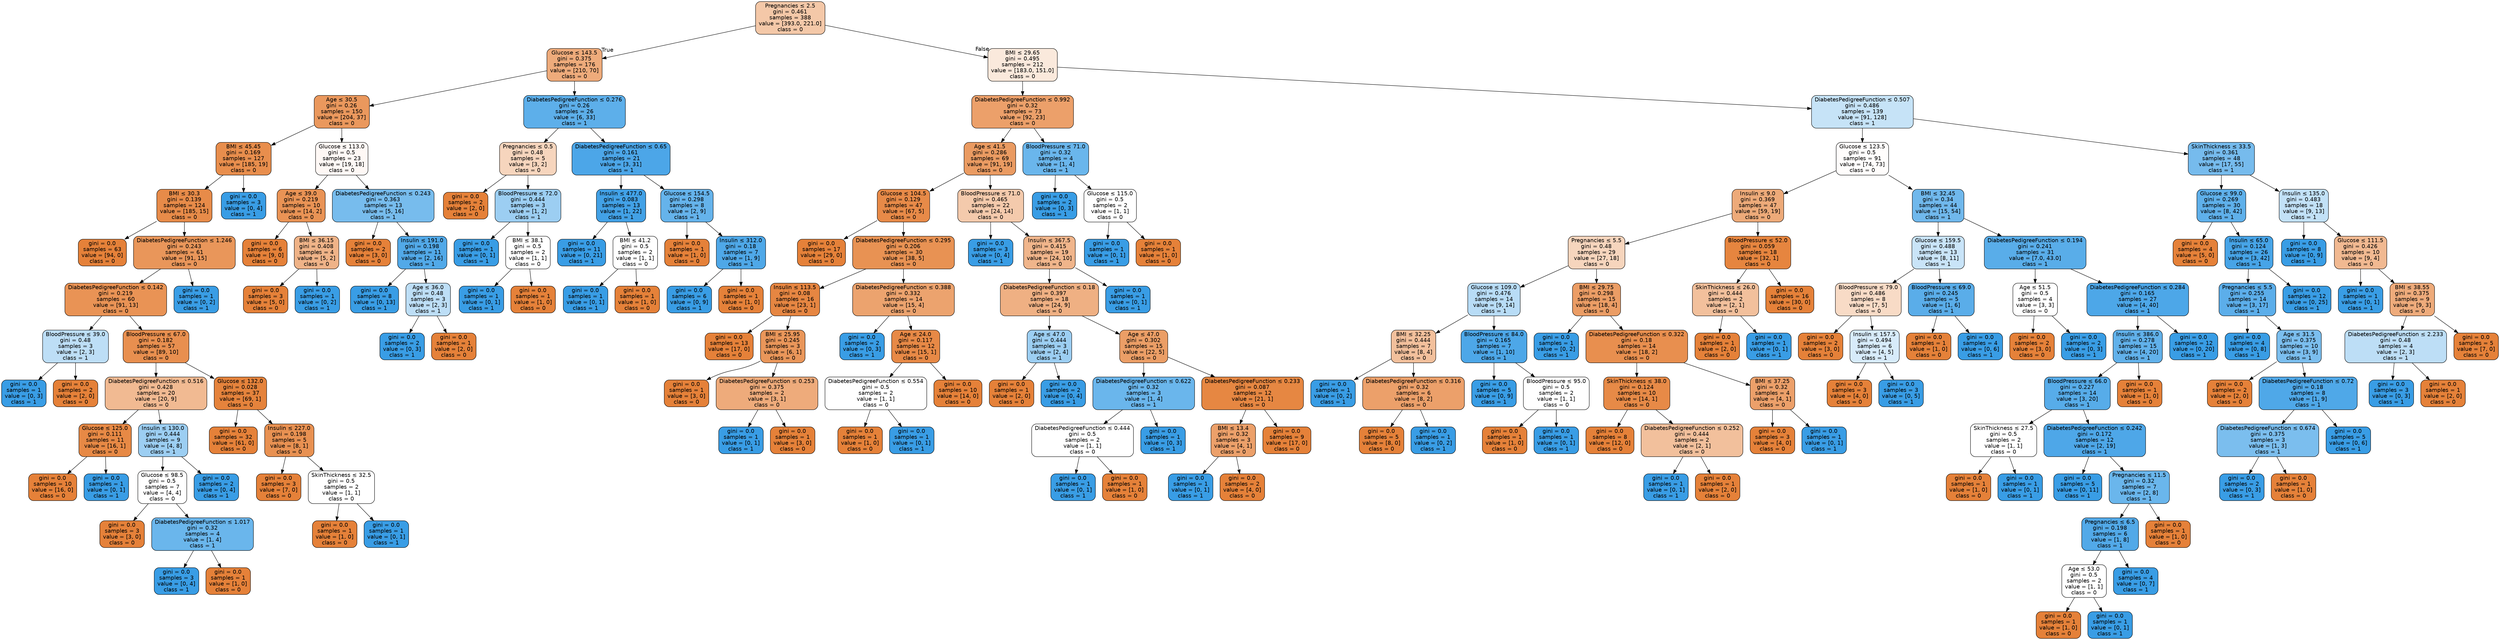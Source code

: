digraph Tree {
node [shape=box, style="filled, rounded", color="black", fontname="helvetica"] ;
edge [fontname="helvetica"] ;
0 [label=<Pregnancies &le; 2.5<br/>gini = 0.461<br/>samples = 388<br/>value = [393.0, 221.0]<br/>class = 0>, fillcolor="#f4c8a8"] ;
1 [label=<Glucose &le; 143.5<br/>gini = 0.375<br/>samples = 176<br/>value = [210, 70]<br/>class = 0>, fillcolor="#eeab7b"] ;
0 -> 1 [labeldistance=2.5, labelangle=45, headlabel="True"] ;
2 [label=<Age &le; 30.5<br/>gini = 0.26<br/>samples = 150<br/>value = [204, 37]<br/>class = 0>, fillcolor="#ea985d"] ;
1 -> 2 ;
3 [label=<BMI &le; 45.45<br/>gini = 0.169<br/>samples = 127<br/>value = [185, 19]<br/>class = 0>, fillcolor="#e88e4d"] ;
2 -> 3 ;
4 [label=<BMI &le; 30.3<br/>gini = 0.139<br/>samples = 124<br/>value = [185, 15]<br/>class = 0>, fillcolor="#e78b49"] ;
3 -> 4 ;
5 [label=<gini = 0.0<br/>samples = 63<br/>value = [94, 0]<br/>class = 0>, fillcolor="#e58139"] ;
4 -> 5 ;
6 [label=<DiabetesPedigreeFunction &le; 1.246<br/>gini = 0.243<br/>samples = 61<br/>value = [91, 15]<br/>class = 0>, fillcolor="#e9965a"] ;
4 -> 6 ;
7 [label=<DiabetesPedigreeFunction &le; 0.142<br/>gini = 0.219<br/>samples = 60<br/>value = [91, 13]<br/>class = 0>, fillcolor="#e99355"] ;
6 -> 7 ;
8 [label=<BloodPressure &le; 39.0<br/>gini = 0.48<br/>samples = 3<br/>value = [2, 3]<br/>class = 1>, fillcolor="#bddef6"] ;
7 -> 8 ;
9 [label=<gini = 0.0<br/>samples = 1<br/>value = [0, 3]<br/>class = 1>, fillcolor="#399de5"] ;
8 -> 9 ;
10 [label=<gini = 0.0<br/>samples = 2<br/>value = [2, 0]<br/>class = 0>, fillcolor="#e58139"] ;
8 -> 10 ;
11 [label=<BloodPressure &le; 67.0<br/>gini = 0.182<br/>samples = 57<br/>value = [89, 10]<br/>class = 0>, fillcolor="#e88f4f"] ;
7 -> 11 ;
12 [label=<DiabetesPedigreeFunction &le; 0.516<br/>gini = 0.428<br/>samples = 20<br/>value = [20, 9]<br/>class = 0>, fillcolor="#f1ba92"] ;
11 -> 12 ;
13 [label=<Glucose &le; 125.0<br/>gini = 0.111<br/>samples = 11<br/>value = [16, 1]<br/>class = 0>, fillcolor="#e78945"] ;
12 -> 13 ;
14 [label=<gini = 0.0<br/>samples = 10<br/>value = [16, 0]<br/>class = 0>, fillcolor="#e58139"] ;
13 -> 14 ;
15 [label=<gini = 0.0<br/>samples = 1<br/>value = [0, 1]<br/>class = 1>, fillcolor="#399de5"] ;
13 -> 15 ;
16 [label=<Insulin &le; 130.0<br/>gini = 0.444<br/>samples = 9<br/>value = [4, 8]<br/>class = 1>, fillcolor="#9ccef2"] ;
12 -> 16 ;
17 [label=<Glucose &le; 98.5<br/>gini = 0.5<br/>samples = 7<br/>value = [4, 4]<br/>class = 0>, fillcolor="#ffffff"] ;
16 -> 17 ;
18 [label=<gini = 0.0<br/>samples = 3<br/>value = [3, 0]<br/>class = 0>, fillcolor="#e58139"] ;
17 -> 18 ;
19 [label=<DiabetesPedigreeFunction &le; 1.017<br/>gini = 0.32<br/>samples = 4<br/>value = [1, 4]<br/>class = 1>, fillcolor="#6ab6ec"] ;
17 -> 19 ;
20 [label=<gini = 0.0<br/>samples = 3<br/>value = [0, 4]<br/>class = 1>, fillcolor="#399de5"] ;
19 -> 20 ;
21 [label=<gini = 0.0<br/>samples = 1<br/>value = [1, 0]<br/>class = 0>, fillcolor="#e58139"] ;
19 -> 21 ;
22 [label=<gini = 0.0<br/>samples = 2<br/>value = [0, 4]<br/>class = 1>, fillcolor="#399de5"] ;
16 -> 22 ;
23 [label=<Glucose &le; 132.0<br/>gini = 0.028<br/>samples = 37<br/>value = [69, 1]<br/>class = 0>, fillcolor="#e5833c"] ;
11 -> 23 ;
24 [label=<gini = 0.0<br/>samples = 32<br/>value = [61, 0]<br/>class = 0>, fillcolor="#e58139"] ;
23 -> 24 ;
25 [label=<Insulin &le; 227.0<br/>gini = 0.198<br/>samples = 5<br/>value = [8, 1]<br/>class = 0>, fillcolor="#e89152"] ;
23 -> 25 ;
26 [label=<gini = 0.0<br/>samples = 3<br/>value = [7, 0]<br/>class = 0>, fillcolor="#e58139"] ;
25 -> 26 ;
27 [label=<SkinThickness &le; 32.5<br/>gini = 0.5<br/>samples = 2<br/>value = [1, 1]<br/>class = 0>, fillcolor="#ffffff"] ;
25 -> 27 ;
28 [label=<gini = 0.0<br/>samples = 1<br/>value = [1, 0]<br/>class = 0>, fillcolor="#e58139"] ;
27 -> 28 ;
29 [label=<gini = 0.0<br/>samples = 1<br/>value = [0, 1]<br/>class = 1>, fillcolor="#399de5"] ;
27 -> 29 ;
30 [label=<gini = 0.0<br/>samples = 1<br/>value = [0, 2]<br/>class = 1>, fillcolor="#399de5"] ;
6 -> 30 ;
31 [label=<gini = 0.0<br/>samples = 3<br/>value = [0, 4]<br/>class = 1>, fillcolor="#399de5"] ;
3 -> 31 ;
32 [label=<Glucose &le; 113.0<br/>gini = 0.5<br/>samples = 23<br/>value = [19, 18]<br/>class = 0>, fillcolor="#fef8f5"] ;
2 -> 32 ;
33 [label=<Age &le; 39.0<br/>gini = 0.219<br/>samples = 10<br/>value = [14, 2]<br/>class = 0>, fillcolor="#e99355"] ;
32 -> 33 ;
34 [label=<gini = 0.0<br/>samples = 6<br/>value = [9, 0]<br/>class = 0>, fillcolor="#e58139"] ;
33 -> 34 ;
35 [label=<BMI &le; 36.15<br/>gini = 0.408<br/>samples = 4<br/>value = [5, 2]<br/>class = 0>, fillcolor="#efb388"] ;
33 -> 35 ;
36 [label=<gini = 0.0<br/>samples = 3<br/>value = [5, 0]<br/>class = 0>, fillcolor="#e58139"] ;
35 -> 36 ;
37 [label=<gini = 0.0<br/>samples = 1<br/>value = [0, 2]<br/>class = 1>, fillcolor="#399de5"] ;
35 -> 37 ;
38 [label=<DiabetesPedigreeFunction &le; 0.243<br/>gini = 0.363<br/>samples = 13<br/>value = [5, 16]<br/>class = 1>, fillcolor="#77bced"] ;
32 -> 38 ;
39 [label=<gini = 0.0<br/>samples = 2<br/>value = [3, 0]<br/>class = 0>, fillcolor="#e58139"] ;
38 -> 39 ;
40 [label=<Insulin &le; 191.0<br/>gini = 0.198<br/>samples = 11<br/>value = [2, 16]<br/>class = 1>, fillcolor="#52a9e8"] ;
38 -> 40 ;
41 [label=<gini = 0.0<br/>samples = 8<br/>value = [0, 13]<br/>class = 1>, fillcolor="#399de5"] ;
40 -> 41 ;
42 [label=<Age &le; 36.0<br/>gini = 0.48<br/>samples = 3<br/>value = [2, 3]<br/>class = 1>, fillcolor="#bddef6"] ;
40 -> 42 ;
43 [label=<gini = 0.0<br/>samples = 2<br/>value = [0, 3]<br/>class = 1>, fillcolor="#399de5"] ;
42 -> 43 ;
44 [label=<gini = 0.0<br/>samples = 1<br/>value = [2, 0]<br/>class = 0>, fillcolor="#e58139"] ;
42 -> 44 ;
45 [label=<DiabetesPedigreeFunction &le; 0.276<br/>gini = 0.26<br/>samples = 26<br/>value = [6, 33]<br/>class = 1>, fillcolor="#5dafea"] ;
1 -> 45 ;
46 [label=<Pregnancies &le; 0.5<br/>gini = 0.48<br/>samples = 5<br/>value = [3, 2]<br/>class = 0>, fillcolor="#f6d5bd"] ;
45 -> 46 ;
47 [label=<gini = 0.0<br/>samples = 2<br/>value = [2, 0]<br/>class = 0>, fillcolor="#e58139"] ;
46 -> 47 ;
48 [label=<BloodPressure &le; 72.0<br/>gini = 0.444<br/>samples = 3<br/>value = [1, 2]<br/>class = 1>, fillcolor="#9ccef2"] ;
46 -> 48 ;
49 [label=<gini = 0.0<br/>samples = 1<br/>value = [0, 1]<br/>class = 1>, fillcolor="#399de5"] ;
48 -> 49 ;
50 [label=<BMI &le; 38.1<br/>gini = 0.5<br/>samples = 2<br/>value = [1, 1]<br/>class = 0>, fillcolor="#ffffff"] ;
48 -> 50 ;
51 [label=<gini = 0.0<br/>samples = 1<br/>value = [0, 1]<br/>class = 1>, fillcolor="#399de5"] ;
50 -> 51 ;
52 [label=<gini = 0.0<br/>samples = 1<br/>value = [1, 0]<br/>class = 0>, fillcolor="#e58139"] ;
50 -> 52 ;
53 [label=<DiabetesPedigreeFunction &le; 0.65<br/>gini = 0.161<br/>samples = 21<br/>value = [3, 31]<br/>class = 1>, fillcolor="#4ca6e8"] ;
45 -> 53 ;
54 [label=<Insulin &le; 477.0<br/>gini = 0.083<br/>samples = 13<br/>value = [1, 22]<br/>class = 1>, fillcolor="#42a1e6"] ;
53 -> 54 ;
55 [label=<gini = 0.0<br/>samples = 11<br/>value = [0, 21]<br/>class = 1>, fillcolor="#399de5"] ;
54 -> 55 ;
56 [label=<BMI &le; 41.2<br/>gini = 0.5<br/>samples = 2<br/>value = [1, 1]<br/>class = 0>, fillcolor="#ffffff"] ;
54 -> 56 ;
57 [label=<gini = 0.0<br/>samples = 1<br/>value = [0, 1]<br/>class = 1>, fillcolor="#399de5"] ;
56 -> 57 ;
58 [label=<gini = 0.0<br/>samples = 1<br/>value = [1, 0]<br/>class = 0>, fillcolor="#e58139"] ;
56 -> 58 ;
59 [label=<Glucose &le; 154.5<br/>gini = 0.298<br/>samples = 8<br/>value = [2, 9]<br/>class = 1>, fillcolor="#65b3eb"] ;
53 -> 59 ;
60 [label=<gini = 0.0<br/>samples = 1<br/>value = [1, 0]<br/>class = 0>, fillcolor="#e58139"] ;
59 -> 60 ;
61 [label=<Insulin &le; 312.0<br/>gini = 0.18<br/>samples = 7<br/>value = [1, 9]<br/>class = 1>, fillcolor="#4fa8e8"] ;
59 -> 61 ;
62 [label=<gini = 0.0<br/>samples = 6<br/>value = [0, 9]<br/>class = 1>, fillcolor="#399de5"] ;
61 -> 62 ;
63 [label=<gini = 0.0<br/>samples = 1<br/>value = [1, 0]<br/>class = 0>, fillcolor="#e58139"] ;
61 -> 63 ;
64 [label=<BMI &le; 29.65<br/>gini = 0.495<br/>samples = 212<br/>value = [183.0, 151.0]<br/>class = 0>, fillcolor="#fae9dc"] ;
0 -> 64 [labeldistance=2.5, labelangle=-45, headlabel="False"] ;
65 [label=<DiabetesPedigreeFunction &le; 0.992<br/>gini = 0.32<br/>samples = 73<br/>value = [92, 23]<br/>class = 0>, fillcolor="#eca06a"] ;
64 -> 65 ;
66 [label=<Age &le; 41.5<br/>gini = 0.286<br/>samples = 69<br/>value = [91, 19]<br/>class = 0>, fillcolor="#ea9b62"] ;
65 -> 66 ;
67 [label=<Glucose &le; 104.5<br/>gini = 0.129<br/>samples = 47<br/>value = [67, 5]<br/>class = 0>, fillcolor="#e78a48"] ;
66 -> 67 ;
68 [label=<gini = 0.0<br/>samples = 17<br/>value = [29, 0]<br/>class = 0>, fillcolor="#e58139"] ;
67 -> 68 ;
69 [label=<DiabetesPedigreeFunction &le; 0.295<br/>gini = 0.206<br/>samples = 30<br/>value = [38, 5]<br/>class = 0>, fillcolor="#e89253"] ;
67 -> 69 ;
70 [label=<Insulin &le; 113.5<br/>gini = 0.08<br/>samples = 16<br/>value = [23, 1]<br/>class = 0>, fillcolor="#e68642"] ;
69 -> 70 ;
71 [label=<gini = 0.0<br/>samples = 13<br/>value = [17, 0]<br/>class = 0>, fillcolor="#e58139"] ;
70 -> 71 ;
72 [label=<BMI &le; 25.95<br/>gini = 0.245<br/>samples = 3<br/>value = [6, 1]<br/>class = 0>, fillcolor="#e9965a"] ;
70 -> 72 ;
73 [label=<gini = 0.0<br/>samples = 1<br/>value = [3, 0]<br/>class = 0>, fillcolor="#e58139"] ;
72 -> 73 ;
74 [label=<DiabetesPedigreeFunction &le; 0.253<br/>gini = 0.375<br/>samples = 2<br/>value = [3, 1]<br/>class = 0>, fillcolor="#eeab7b"] ;
72 -> 74 ;
75 [label=<gini = 0.0<br/>samples = 1<br/>value = [0, 1]<br/>class = 1>, fillcolor="#399de5"] ;
74 -> 75 ;
76 [label=<gini = 0.0<br/>samples = 1<br/>value = [3, 0]<br/>class = 0>, fillcolor="#e58139"] ;
74 -> 76 ;
77 [label=<DiabetesPedigreeFunction &le; 0.388<br/>gini = 0.332<br/>samples = 14<br/>value = [15, 4]<br/>class = 0>, fillcolor="#eca36e"] ;
69 -> 77 ;
78 [label=<gini = 0.0<br/>samples = 2<br/>value = [0, 3]<br/>class = 1>, fillcolor="#399de5"] ;
77 -> 78 ;
79 [label=<Age &le; 24.0<br/>gini = 0.117<br/>samples = 12<br/>value = [15, 1]<br/>class = 0>, fillcolor="#e78946"] ;
77 -> 79 ;
80 [label=<DiabetesPedigreeFunction &le; 0.554<br/>gini = 0.5<br/>samples = 2<br/>value = [1, 1]<br/>class = 0>, fillcolor="#ffffff"] ;
79 -> 80 ;
81 [label=<gini = 0.0<br/>samples = 1<br/>value = [1, 0]<br/>class = 0>, fillcolor="#e58139"] ;
80 -> 81 ;
82 [label=<gini = 0.0<br/>samples = 1<br/>value = [0, 1]<br/>class = 1>, fillcolor="#399de5"] ;
80 -> 82 ;
83 [label=<gini = 0.0<br/>samples = 10<br/>value = [14, 0]<br/>class = 0>, fillcolor="#e58139"] ;
79 -> 83 ;
84 [label=<BloodPressure &le; 71.0<br/>gini = 0.465<br/>samples = 22<br/>value = [24, 14]<br/>class = 0>, fillcolor="#f4caac"] ;
66 -> 84 ;
85 [label=<gini = 0.0<br/>samples = 3<br/>value = [0, 4]<br/>class = 1>, fillcolor="#399de5"] ;
84 -> 85 ;
86 [label=<Insulin &le; 367.5<br/>gini = 0.415<br/>samples = 19<br/>value = [24, 10]<br/>class = 0>, fillcolor="#f0b58b"] ;
84 -> 86 ;
87 [label=<DiabetesPedigreeFunction &le; 0.18<br/>gini = 0.397<br/>samples = 18<br/>value = [24, 9]<br/>class = 0>, fillcolor="#efb083"] ;
86 -> 87 ;
88 [label=<Age &le; 47.0<br/>gini = 0.444<br/>samples = 3<br/>value = [2, 4]<br/>class = 1>, fillcolor="#9ccef2"] ;
87 -> 88 ;
89 [label=<gini = 0.0<br/>samples = 1<br/>value = [2, 0]<br/>class = 0>, fillcolor="#e58139"] ;
88 -> 89 ;
90 [label=<gini = 0.0<br/>samples = 2<br/>value = [0, 4]<br/>class = 1>, fillcolor="#399de5"] ;
88 -> 90 ;
91 [label=<Age &le; 47.0<br/>gini = 0.302<br/>samples = 15<br/>value = [22, 5]<br/>class = 0>, fillcolor="#eb9e66"] ;
87 -> 91 ;
92 [label=<DiabetesPedigreeFunction &le; 0.622<br/>gini = 0.32<br/>samples = 3<br/>value = [1, 4]<br/>class = 1>, fillcolor="#6ab6ec"] ;
91 -> 92 ;
93 [label=<DiabetesPedigreeFunction &le; 0.444<br/>gini = 0.5<br/>samples = 2<br/>value = [1, 1]<br/>class = 0>, fillcolor="#ffffff"] ;
92 -> 93 ;
94 [label=<gini = 0.0<br/>samples = 1<br/>value = [0, 1]<br/>class = 1>, fillcolor="#399de5"] ;
93 -> 94 ;
95 [label=<gini = 0.0<br/>samples = 1<br/>value = [1, 0]<br/>class = 0>, fillcolor="#e58139"] ;
93 -> 95 ;
96 [label=<gini = 0.0<br/>samples = 1<br/>value = [0, 3]<br/>class = 1>, fillcolor="#399de5"] ;
92 -> 96 ;
97 [label=<DiabetesPedigreeFunction &le; 0.233<br/>gini = 0.087<br/>samples = 12<br/>value = [21, 1]<br/>class = 0>, fillcolor="#e68742"] ;
91 -> 97 ;
98 [label=<BMI &le; 13.4<br/>gini = 0.32<br/>samples = 3<br/>value = [4, 1]<br/>class = 0>, fillcolor="#eca06a"] ;
97 -> 98 ;
99 [label=<gini = 0.0<br/>samples = 1<br/>value = [0, 1]<br/>class = 1>, fillcolor="#399de5"] ;
98 -> 99 ;
100 [label=<gini = 0.0<br/>samples = 2<br/>value = [4, 0]<br/>class = 0>, fillcolor="#e58139"] ;
98 -> 100 ;
101 [label=<gini = 0.0<br/>samples = 9<br/>value = [17, 0]<br/>class = 0>, fillcolor="#e58139"] ;
97 -> 101 ;
102 [label=<gini = 0.0<br/>samples = 1<br/>value = [0, 1]<br/>class = 1>, fillcolor="#399de5"] ;
86 -> 102 ;
103 [label=<BloodPressure &le; 71.0<br/>gini = 0.32<br/>samples = 4<br/>value = [1, 4]<br/>class = 1>, fillcolor="#6ab6ec"] ;
65 -> 103 ;
104 [label=<gini = 0.0<br/>samples = 2<br/>value = [0, 3]<br/>class = 1>, fillcolor="#399de5"] ;
103 -> 104 ;
105 [label=<Glucose &le; 115.0<br/>gini = 0.5<br/>samples = 2<br/>value = [1, 1]<br/>class = 0>, fillcolor="#ffffff"] ;
103 -> 105 ;
106 [label=<gini = 0.0<br/>samples = 1<br/>value = [0, 1]<br/>class = 1>, fillcolor="#399de5"] ;
105 -> 106 ;
107 [label=<gini = 0.0<br/>samples = 1<br/>value = [1, 0]<br/>class = 0>, fillcolor="#e58139"] ;
105 -> 107 ;
108 [label=<DiabetesPedigreeFunction &le; 0.507<br/>gini = 0.486<br/>samples = 139<br/>value = [91, 128]<br/>class = 1>, fillcolor="#c6e3f7"] ;
64 -> 108 ;
109 [label=<Glucose &le; 123.5<br/>gini = 0.5<br/>samples = 91<br/>value = [74, 73]<br/>class = 0>, fillcolor="#fffdfc"] ;
108 -> 109 ;
110 [label=<Insulin &le; 9.0<br/>gini = 0.369<br/>samples = 47<br/>value = [59, 19]<br/>class = 0>, fillcolor="#edaa79"] ;
109 -> 110 ;
111 [label=<Pregnancies &le; 5.5<br/>gini = 0.48<br/>samples = 29<br/>value = [27, 18]<br/>class = 0>, fillcolor="#f6d5bd"] ;
110 -> 111 ;
112 [label=<Glucose &le; 109.0<br/>gini = 0.476<br/>samples = 14<br/>value = [9, 14]<br/>class = 1>, fillcolor="#b8dcf6"] ;
111 -> 112 ;
113 [label=<BMI &le; 32.25<br/>gini = 0.444<br/>samples = 7<br/>value = [8, 4]<br/>class = 0>, fillcolor="#f2c09c"] ;
112 -> 113 ;
114 [label=<gini = 0.0<br/>samples = 1<br/>value = [0, 2]<br/>class = 1>, fillcolor="#399de5"] ;
113 -> 114 ;
115 [label=<DiabetesPedigreeFunction &le; 0.316<br/>gini = 0.32<br/>samples = 6<br/>value = [8, 2]<br/>class = 0>, fillcolor="#eca06a"] ;
113 -> 115 ;
116 [label=<gini = 0.0<br/>samples = 5<br/>value = [8, 0]<br/>class = 0>, fillcolor="#e58139"] ;
115 -> 116 ;
117 [label=<gini = 0.0<br/>samples = 1<br/>value = [0, 2]<br/>class = 1>, fillcolor="#399de5"] ;
115 -> 117 ;
118 [label=<BloodPressure &le; 84.0<br/>gini = 0.165<br/>samples = 7<br/>value = [1, 10]<br/>class = 1>, fillcolor="#4da7e8"] ;
112 -> 118 ;
119 [label=<gini = 0.0<br/>samples = 5<br/>value = [0, 9]<br/>class = 1>, fillcolor="#399de5"] ;
118 -> 119 ;
120 [label=<BloodPressure &le; 95.0<br/>gini = 0.5<br/>samples = 2<br/>value = [1, 1]<br/>class = 0>, fillcolor="#ffffff"] ;
118 -> 120 ;
121 [label=<gini = 0.0<br/>samples = 1<br/>value = [1, 0]<br/>class = 0>, fillcolor="#e58139"] ;
120 -> 121 ;
122 [label=<gini = 0.0<br/>samples = 1<br/>value = [0, 1]<br/>class = 1>, fillcolor="#399de5"] ;
120 -> 122 ;
123 [label=<BMI &le; 29.75<br/>gini = 0.298<br/>samples = 15<br/>value = [18, 4]<br/>class = 0>, fillcolor="#eb9d65"] ;
111 -> 123 ;
124 [label=<gini = 0.0<br/>samples = 1<br/>value = [0, 2]<br/>class = 1>, fillcolor="#399de5"] ;
123 -> 124 ;
125 [label=<DiabetesPedigreeFunction &le; 0.322<br/>gini = 0.18<br/>samples = 14<br/>value = [18, 2]<br/>class = 0>, fillcolor="#e88f4f"] ;
123 -> 125 ;
126 [label=<SkinThickness &le; 38.0<br/>gini = 0.124<br/>samples = 10<br/>value = [14, 1]<br/>class = 0>, fillcolor="#e78a47"] ;
125 -> 126 ;
127 [label=<gini = 0.0<br/>samples = 8<br/>value = [12, 0]<br/>class = 0>, fillcolor="#e58139"] ;
126 -> 127 ;
128 [label=<DiabetesPedigreeFunction &le; 0.252<br/>gini = 0.444<br/>samples = 2<br/>value = [2, 1]<br/>class = 0>, fillcolor="#f2c09c"] ;
126 -> 128 ;
129 [label=<gini = 0.0<br/>samples = 1<br/>value = [0, 1]<br/>class = 1>, fillcolor="#399de5"] ;
128 -> 129 ;
130 [label=<gini = 0.0<br/>samples = 1<br/>value = [2, 0]<br/>class = 0>, fillcolor="#e58139"] ;
128 -> 130 ;
131 [label=<BMI &le; 37.25<br/>gini = 0.32<br/>samples = 4<br/>value = [4, 1]<br/>class = 0>, fillcolor="#eca06a"] ;
125 -> 131 ;
132 [label=<gini = 0.0<br/>samples = 3<br/>value = [4, 0]<br/>class = 0>, fillcolor="#e58139"] ;
131 -> 132 ;
133 [label=<gini = 0.0<br/>samples = 1<br/>value = [0, 1]<br/>class = 1>, fillcolor="#399de5"] ;
131 -> 133 ;
134 [label=<BloodPressure &le; 52.0<br/>gini = 0.059<br/>samples = 18<br/>value = [32, 1]<br/>class = 0>, fillcolor="#e6853f"] ;
110 -> 134 ;
135 [label=<SkinThickness &le; 26.0<br/>gini = 0.444<br/>samples = 2<br/>value = [2, 1]<br/>class = 0>, fillcolor="#f2c09c"] ;
134 -> 135 ;
136 [label=<gini = 0.0<br/>samples = 1<br/>value = [2, 0]<br/>class = 0>, fillcolor="#e58139"] ;
135 -> 136 ;
137 [label=<gini = 0.0<br/>samples = 1<br/>value = [0, 1]<br/>class = 1>, fillcolor="#399de5"] ;
135 -> 137 ;
138 [label=<gini = 0.0<br/>samples = 16<br/>value = [30, 0]<br/>class = 0>, fillcolor="#e58139"] ;
134 -> 138 ;
139 [label=<BMI &le; 32.45<br/>gini = 0.34<br/>samples = 44<br/>value = [15, 54]<br/>class = 1>, fillcolor="#70b8ec"] ;
109 -> 139 ;
140 [label=<Glucose &le; 159.5<br/>gini = 0.488<br/>samples = 13<br/>value = [8, 11]<br/>class = 1>, fillcolor="#c9e4f8"] ;
139 -> 140 ;
141 [label=<BloodPressure &le; 79.0<br/>gini = 0.486<br/>samples = 8<br/>value = [7, 5]<br/>class = 0>, fillcolor="#f8dbc6"] ;
140 -> 141 ;
142 [label=<gini = 0.0<br/>samples = 2<br/>value = [3, 0]<br/>class = 0>, fillcolor="#e58139"] ;
141 -> 142 ;
143 [label=<Insulin &le; 157.5<br/>gini = 0.494<br/>samples = 6<br/>value = [4, 5]<br/>class = 1>, fillcolor="#d7ebfa"] ;
141 -> 143 ;
144 [label=<gini = 0.0<br/>samples = 3<br/>value = [4, 0]<br/>class = 0>, fillcolor="#e58139"] ;
143 -> 144 ;
145 [label=<gini = 0.0<br/>samples = 3<br/>value = [0, 5]<br/>class = 1>, fillcolor="#399de5"] ;
143 -> 145 ;
146 [label=<BloodPressure &le; 69.0<br/>gini = 0.245<br/>samples = 5<br/>value = [1, 6]<br/>class = 1>, fillcolor="#5aade9"] ;
140 -> 146 ;
147 [label=<gini = 0.0<br/>samples = 1<br/>value = [1, 0]<br/>class = 0>, fillcolor="#e58139"] ;
146 -> 147 ;
148 [label=<gini = 0.0<br/>samples = 4<br/>value = [0, 6]<br/>class = 1>, fillcolor="#399de5"] ;
146 -> 148 ;
149 [label=<DiabetesPedigreeFunction &le; 0.194<br/>gini = 0.241<br/>samples = 31<br/>value = [7.0, 43.0]<br/>class = 1>, fillcolor="#59ade9"] ;
139 -> 149 ;
150 [label=<Age &le; 51.5<br/>gini = 0.5<br/>samples = 4<br/>value = [3, 3]<br/>class = 0>, fillcolor="#ffffff"] ;
149 -> 150 ;
151 [label=<gini = 0.0<br/>samples = 2<br/>value = [3, 0]<br/>class = 0>, fillcolor="#e58139"] ;
150 -> 151 ;
152 [label=<gini = 0.0<br/>samples = 2<br/>value = [0, 3]<br/>class = 1>, fillcolor="#399de5"] ;
150 -> 152 ;
153 [label=<DiabetesPedigreeFunction &le; 0.284<br/>gini = 0.165<br/>samples = 27<br/>value = [4, 40]<br/>class = 1>, fillcolor="#4da7e8"] ;
149 -> 153 ;
154 [label=<Insulin &le; 386.0<br/>gini = 0.278<br/>samples = 15<br/>value = [4, 20]<br/>class = 1>, fillcolor="#61b1ea"] ;
153 -> 154 ;
155 [label=<BloodPressure &le; 66.0<br/>gini = 0.227<br/>samples = 14<br/>value = [3, 20]<br/>class = 1>, fillcolor="#57ace9"] ;
154 -> 155 ;
156 [label=<SkinThickness &le; 27.5<br/>gini = 0.5<br/>samples = 2<br/>value = [1, 1]<br/>class = 0>, fillcolor="#ffffff"] ;
155 -> 156 ;
157 [label=<gini = 0.0<br/>samples = 1<br/>value = [1, 0]<br/>class = 0>, fillcolor="#e58139"] ;
156 -> 157 ;
158 [label=<gini = 0.0<br/>samples = 1<br/>value = [0, 1]<br/>class = 1>, fillcolor="#399de5"] ;
156 -> 158 ;
159 [label=<DiabetesPedigreeFunction &le; 0.242<br/>gini = 0.172<br/>samples = 12<br/>value = [2, 19]<br/>class = 1>, fillcolor="#4ea7e8"] ;
155 -> 159 ;
160 [label=<gini = 0.0<br/>samples = 5<br/>value = [0, 11]<br/>class = 1>, fillcolor="#399de5"] ;
159 -> 160 ;
161 [label=<Pregnancies &le; 11.5<br/>gini = 0.32<br/>samples = 7<br/>value = [2, 8]<br/>class = 1>, fillcolor="#6ab6ec"] ;
159 -> 161 ;
162 [label=<Pregnancies &le; 6.5<br/>gini = 0.198<br/>samples = 6<br/>value = [1, 8]<br/>class = 1>, fillcolor="#52a9e8"] ;
161 -> 162 ;
163 [label=<Age &le; 53.0<br/>gini = 0.5<br/>samples = 2<br/>value = [1, 1]<br/>class = 0>, fillcolor="#ffffff"] ;
162 -> 163 ;
164 [label=<gini = 0.0<br/>samples = 1<br/>value = [1, 0]<br/>class = 0>, fillcolor="#e58139"] ;
163 -> 164 ;
165 [label=<gini = 0.0<br/>samples = 1<br/>value = [0, 1]<br/>class = 1>, fillcolor="#399de5"] ;
163 -> 165 ;
166 [label=<gini = 0.0<br/>samples = 4<br/>value = [0, 7]<br/>class = 1>, fillcolor="#399de5"] ;
162 -> 166 ;
167 [label=<gini = 0.0<br/>samples = 1<br/>value = [1, 0]<br/>class = 0>, fillcolor="#e58139"] ;
161 -> 167 ;
168 [label=<gini = 0.0<br/>samples = 1<br/>value = [1, 0]<br/>class = 0>, fillcolor="#e58139"] ;
154 -> 168 ;
169 [label=<gini = 0.0<br/>samples = 12<br/>value = [0, 20]<br/>class = 1>, fillcolor="#399de5"] ;
153 -> 169 ;
170 [label=<SkinThickness &le; 33.5<br/>gini = 0.361<br/>samples = 48<br/>value = [17, 55]<br/>class = 1>, fillcolor="#76bbed"] ;
108 -> 170 ;
171 [label=<Glucose &le; 99.0<br/>gini = 0.269<br/>samples = 30<br/>value = [8, 42]<br/>class = 1>, fillcolor="#5fb0ea"] ;
170 -> 171 ;
172 [label=<gini = 0.0<br/>samples = 4<br/>value = [5, 0]<br/>class = 0>, fillcolor="#e58139"] ;
171 -> 172 ;
173 [label=<Insulin &le; 65.0<br/>gini = 0.124<br/>samples = 26<br/>value = [3, 42]<br/>class = 1>, fillcolor="#47a4e7"] ;
171 -> 173 ;
174 [label=<Pregnancies &le; 5.5<br/>gini = 0.255<br/>samples = 14<br/>value = [3, 17]<br/>class = 1>, fillcolor="#5caeea"] ;
173 -> 174 ;
175 [label=<gini = 0.0<br/>samples = 4<br/>value = [0, 8]<br/>class = 1>, fillcolor="#399de5"] ;
174 -> 175 ;
176 [label=<Age &le; 31.5<br/>gini = 0.375<br/>samples = 10<br/>value = [3, 9]<br/>class = 1>, fillcolor="#7bbeee"] ;
174 -> 176 ;
177 [label=<gini = 0.0<br/>samples = 2<br/>value = [2, 0]<br/>class = 0>, fillcolor="#e58139"] ;
176 -> 177 ;
178 [label=<DiabetesPedigreeFunction &le; 0.72<br/>gini = 0.18<br/>samples = 8<br/>value = [1, 9]<br/>class = 1>, fillcolor="#4fa8e8"] ;
176 -> 178 ;
179 [label=<DiabetesPedigreeFunction &le; 0.674<br/>gini = 0.375<br/>samples = 3<br/>value = [1, 3]<br/>class = 1>, fillcolor="#7bbeee"] ;
178 -> 179 ;
180 [label=<gini = 0.0<br/>samples = 2<br/>value = [0, 3]<br/>class = 1>, fillcolor="#399de5"] ;
179 -> 180 ;
181 [label=<gini = 0.0<br/>samples = 1<br/>value = [1, 0]<br/>class = 0>, fillcolor="#e58139"] ;
179 -> 181 ;
182 [label=<gini = 0.0<br/>samples = 5<br/>value = [0, 6]<br/>class = 1>, fillcolor="#399de5"] ;
178 -> 182 ;
183 [label=<gini = 0.0<br/>samples = 12<br/>value = [0, 25]<br/>class = 1>, fillcolor="#399de5"] ;
173 -> 183 ;
184 [label=<Insulin &le; 135.0<br/>gini = 0.483<br/>samples = 18<br/>value = [9, 13]<br/>class = 1>, fillcolor="#c2e1f7"] ;
170 -> 184 ;
185 [label=<gini = 0.0<br/>samples = 8<br/>value = [0, 9]<br/>class = 1>, fillcolor="#399de5"] ;
184 -> 185 ;
186 [label=<Glucose &le; 111.5<br/>gini = 0.426<br/>samples = 10<br/>value = [9, 4]<br/>class = 0>, fillcolor="#f1b991"] ;
184 -> 186 ;
187 [label=<gini = 0.0<br/>samples = 1<br/>value = [0, 1]<br/>class = 1>, fillcolor="#399de5"] ;
186 -> 187 ;
188 [label=<BMI &le; 38.55<br/>gini = 0.375<br/>samples = 9<br/>value = [9, 3]<br/>class = 0>, fillcolor="#eeab7b"] ;
186 -> 188 ;
189 [label=<DiabetesPedigreeFunction &le; 2.233<br/>gini = 0.48<br/>samples = 4<br/>value = [2, 3]<br/>class = 1>, fillcolor="#bddef6"] ;
188 -> 189 ;
190 [label=<gini = 0.0<br/>samples = 3<br/>value = [0, 3]<br/>class = 1>, fillcolor="#399de5"] ;
189 -> 190 ;
191 [label=<gini = 0.0<br/>samples = 1<br/>value = [2, 0]<br/>class = 0>, fillcolor="#e58139"] ;
189 -> 191 ;
192 [label=<gini = 0.0<br/>samples = 5<br/>value = [7, 0]<br/>class = 0>, fillcolor="#e58139"] ;
188 -> 192 ;
}